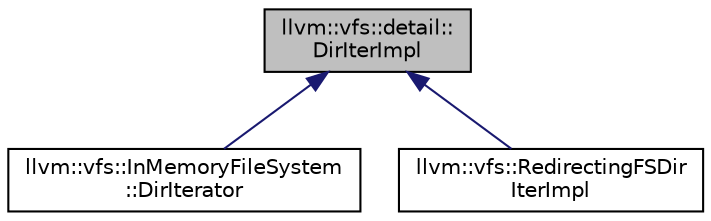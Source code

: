 digraph "llvm::vfs::detail::DirIterImpl"
{
 // LATEX_PDF_SIZE
  bgcolor="transparent";
  edge [fontname="Helvetica",fontsize="10",labelfontname="Helvetica",labelfontsize="10"];
  node [fontname="Helvetica",fontsize="10",shape=record];
  Node1 [label="llvm::vfs::detail::\lDirIterImpl",height=0.2,width=0.4,color="black", fillcolor="grey75", style="filled", fontcolor="black",tooltip="An interface for virtual file systems to provide an iterator over the (non-recursive) contents of a d..."];
  Node1 -> Node2 [dir="back",color="midnightblue",fontsize="10",style="solid",fontname="Helvetica"];
  Node2 [label="llvm::vfs::InMemoryFileSystem\l::DirIterator",height=0.2,width=0.4,color="black",URL="$classllvm_1_1vfs_1_1InMemoryFileSystem_1_1DirIterator.html",tooltip="Adaptor from InMemoryDir::iterator to directory_iterator."];
  Node1 -> Node3 [dir="back",color="midnightblue",fontsize="10",style="solid",fontname="Helvetica"];
  Node3 [label="llvm::vfs::RedirectingFSDir\lIterImpl",height=0.2,width=0.4,color="black",URL="$classllvm_1_1vfs_1_1RedirectingFSDirIterImpl.html",tooltip="Directory iterator implementation for RedirectingFileSystem's directory entries."];
}
